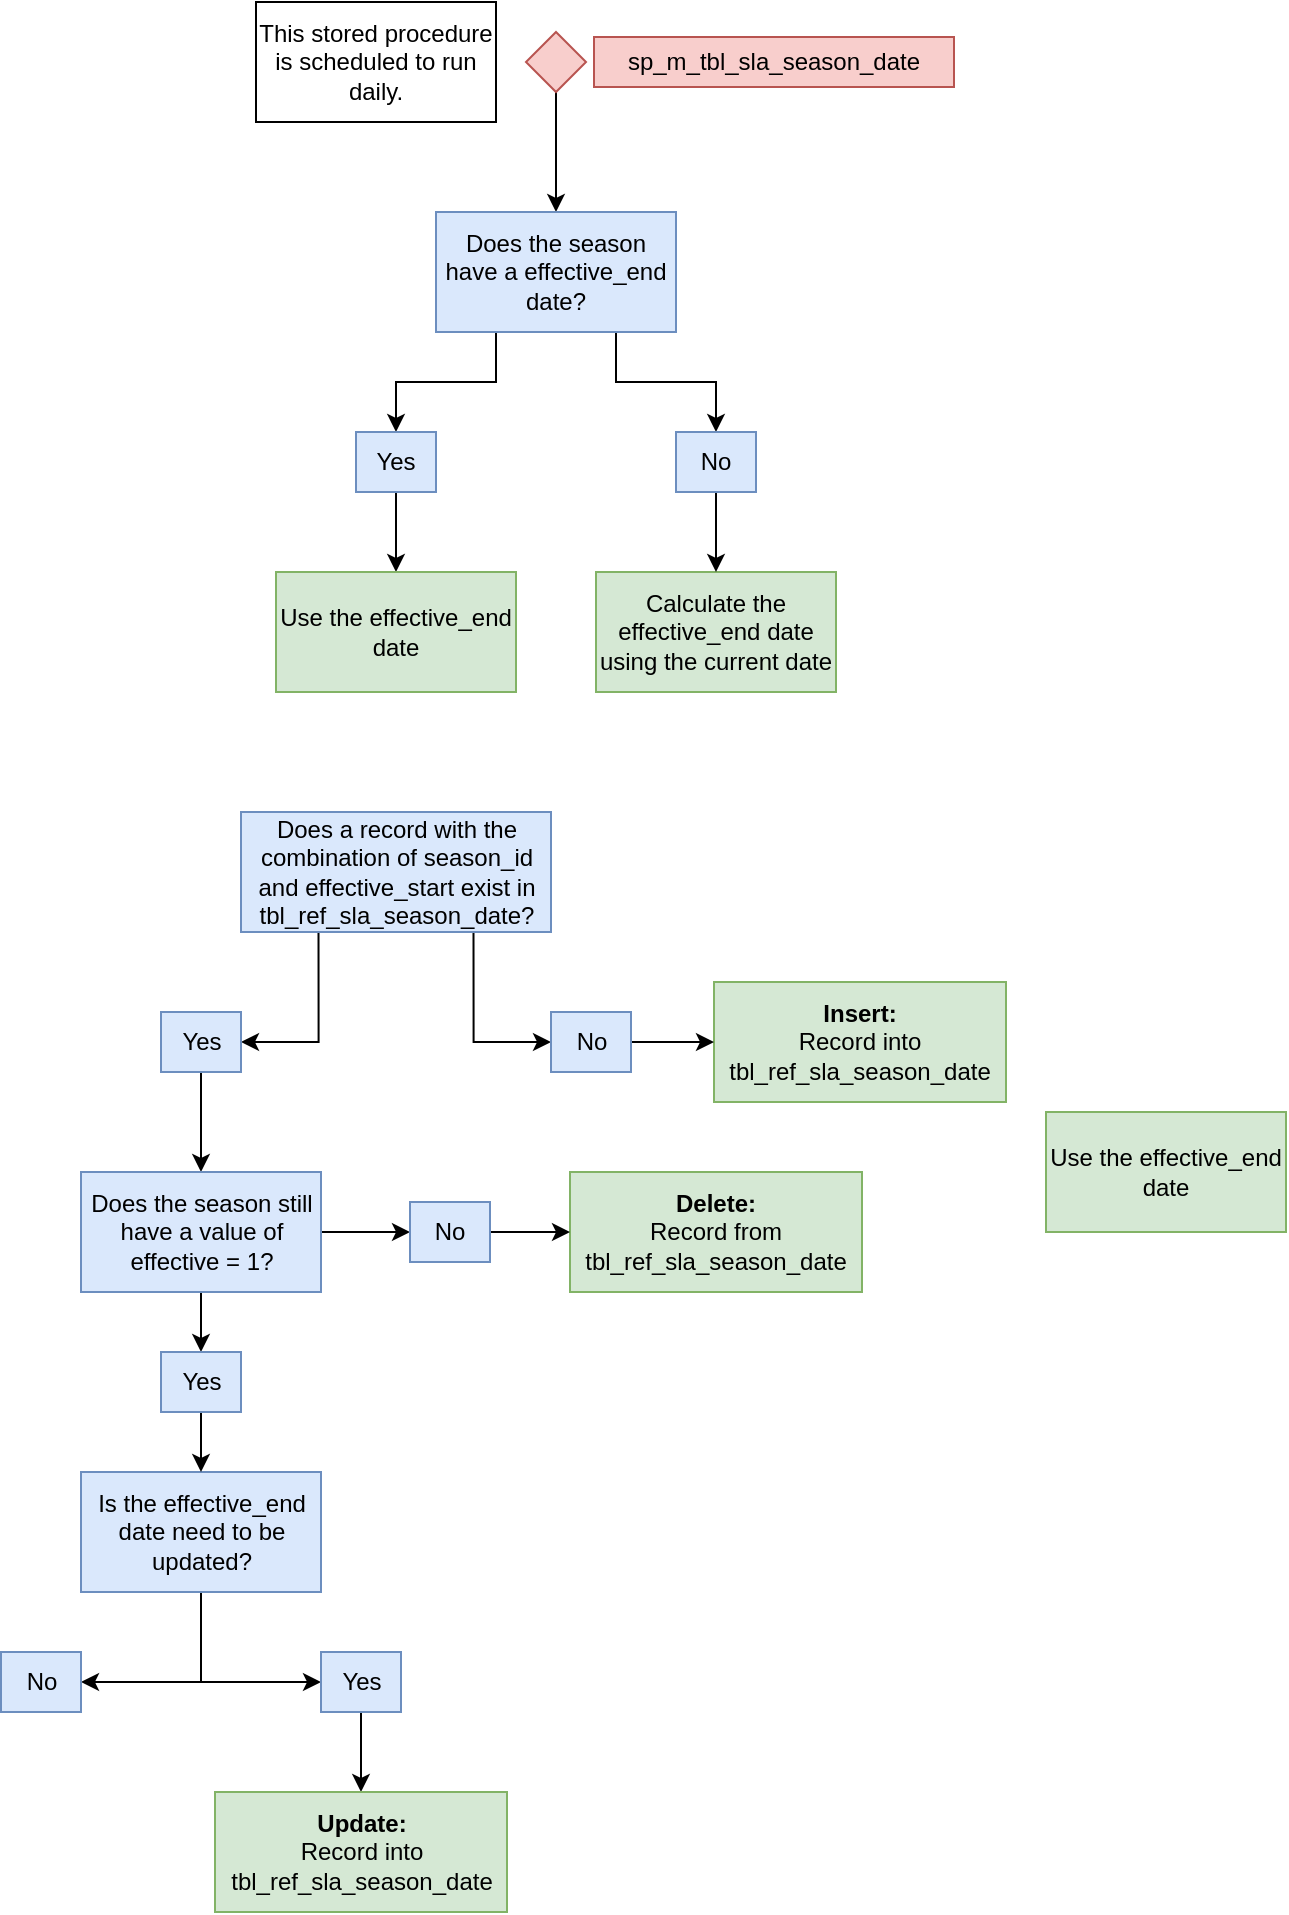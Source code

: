 <mxfile version="13.4.9" type="github">
  <diagram id="JurtI7rSHXeyfTPvLvUh" name="Page-1">
    <mxGraphModel dx="1422" dy="794" grid="1" gridSize="10" guides="1" tooltips="1" connect="1" arrows="1" fold="1" page="1" pageScale="1" pageWidth="850" pageHeight="1100" math="0" shadow="0">
      <root>
        <mxCell id="0" />
        <mxCell id="1" parent="0" />
        <mxCell id="GOEzXW9mrkfehJml5P1z-1" value="Calculate the effective_end date using the current date" style="rounded=0;whiteSpace=wrap;html=1;fillColor=#d5e8d4;strokeColor=#82b366;" vertex="1" parent="1">
          <mxGeometry x="365" y="430" width="120" height="60" as="geometry" />
        </mxCell>
        <mxCell id="GOEzXW9mrkfehJml5P1z-7" style="edgeStyle=orthogonalEdgeStyle;rounded=0;orthogonalLoop=1;jettySize=auto;html=1;exitX=0.5;exitY=1;exitDx=0;exitDy=0;entryX=0.5;entryY=0;entryDx=0;entryDy=0;" edge="1" parent="1" source="GOEzXW9mrkfehJml5P1z-3" target="GOEzXW9mrkfehJml5P1z-6">
          <mxGeometry relative="1" as="geometry" />
        </mxCell>
        <mxCell id="GOEzXW9mrkfehJml5P1z-3" value="" style="rhombus;whiteSpace=wrap;html=1;fillColor=#f8cecc;strokeColor=#b85450;" vertex="1" parent="1">
          <mxGeometry x="330" y="160" width="30" height="30" as="geometry" />
        </mxCell>
        <mxCell id="GOEzXW9mrkfehJml5P1z-5" value="sp_m_tbl_sla_season_date" style="rounded=0;whiteSpace=wrap;html=1;fillColor=#f8cecc;strokeColor=#b85450;" vertex="1" parent="1">
          <mxGeometry x="364" y="162.5" width="180" height="25" as="geometry" />
        </mxCell>
        <mxCell id="GOEzXW9mrkfehJml5P1z-10" style="edgeStyle=orthogonalEdgeStyle;rounded=0;orthogonalLoop=1;jettySize=auto;html=1;exitX=0.25;exitY=1;exitDx=0;exitDy=0;" edge="1" parent="1" source="GOEzXW9mrkfehJml5P1z-6" target="GOEzXW9mrkfehJml5P1z-8">
          <mxGeometry relative="1" as="geometry" />
        </mxCell>
        <mxCell id="GOEzXW9mrkfehJml5P1z-11" style="edgeStyle=orthogonalEdgeStyle;rounded=0;orthogonalLoop=1;jettySize=auto;html=1;exitX=0.75;exitY=1;exitDx=0;exitDy=0;entryX=0.5;entryY=0;entryDx=0;entryDy=0;" edge="1" parent="1" source="GOEzXW9mrkfehJml5P1z-6" target="GOEzXW9mrkfehJml5P1z-9">
          <mxGeometry relative="1" as="geometry" />
        </mxCell>
        <mxCell id="GOEzXW9mrkfehJml5P1z-6" value="Does the season have a effective_end date?" style="rounded=0;whiteSpace=wrap;html=1;fillColor=#dae8fc;strokeColor=#6c8ebf;" vertex="1" parent="1">
          <mxGeometry x="285" y="250" width="120" height="60" as="geometry" />
        </mxCell>
        <mxCell id="GOEzXW9mrkfehJml5P1z-14" style="edgeStyle=orthogonalEdgeStyle;rounded=0;orthogonalLoop=1;jettySize=auto;html=1;exitX=0.5;exitY=1;exitDx=0;exitDy=0;entryX=0.5;entryY=0;entryDx=0;entryDy=0;" edge="1" parent="1" source="GOEzXW9mrkfehJml5P1z-8" target="GOEzXW9mrkfehJml5P1z-12">
          <mxGeometry relative="1" as="geometry" />
        </mxCell>
        <mxCell id="GOEzXW9mrkfehJml5P1z-8" value="Yes" style="rounded=0;whiteSpace=wrap;html=1;fillColor=#dae8fc;strokeColor=#6c8ebf;" vertex="1" parent="1">
          <mxGeometry x="245" y="360" width="40" height="30" as="geometry" />
        </mxCell>
        <mxCell id="GOEzXW9mrkfehJml5P1z-13" style="edgeStyle=orthogonalEdgeStyle;rounded=0;orthogonalLoop=1;jettySize=auto;html=1;exitX=0.5;exitY=1;exitDx=0;exitDy=0;entryX=0.5;entryY=0;entryDx=0;entryDy=0;" edge="1" parent="1" source="GOEzXW9mrkfehJml5P1z-9" target="GOEzXW9mrkfehJml5P1z-1">
          <mxGeometry relative="1" as="geometry" />
        </mxCell>
        <mxCell id="GOEzXW9mrkfehJml5P1z-9" value="No" style="rounded=0;whiteSpace=wrap;html=1;fillColor=#dae8fc;strokeColor=#6c8ebf;" vertex="1" parent="1">
          <mxGeometry x="405" y="360" width="40" height="30" as="geometry" />
        </mxCell>
        <mxCell id="GOEzXW9mrkfehJml5P1z-12" value="Use the effective_end date" style="rounded=0;whiteSpace=wrap;html=1;fillColor=#d5e8d4;strokeColor=#82b366;" vertex="1" parent="1">
          <mxGeometry x="205" y="430" width="120" height="60" as="geometry" />
        </mxCell>
        <mxCell id="GOEzXW9mrkfehJml5P1z-15" value="This stored procedure is scheduled to run daily." style="rounded=0;whiteSpace=wrap;html=1;" vertex="1" parent="1">
          <mxGeometry x="195" y="145" width="120" height="60" as="geometry" />
        </mxCell>
        <mxCell id="GOEzXW9mrkfehJml5P1z-29" style="edgeStyle=orthogonalEdgeStyle;rounded=0;orthogonalLoop=1;jettySize=auto;html=1;exitX=0.5;exitY=1;exitDx=0;exitDy=0;entryX=1;entryY=0.5;entryDx=0;entryDy=0;" edge="1" parent="1" source="GOEzXW9mrkfehJml5P1z-16" target="GOEzXW9mrkfehJml5P1z-28">
          <mxGeometry relative="1" as="geometry" />
        </mxCell>
        <mxCell id="GOEzXW9mrkfehJml5P1z-30" style="edgeStyle=orthogonalEdgeStyle;rounded=0;orthogonalLoop=1;jettySize=auto;html=1;exitX=0.5;exitY=1;exitDx=0;exitDy=0;entryX=0;entryY=0.5;entryDx=0;entryDy=0;" edge="1" parent="1" source="GOEzXW9mrkfehJml5P1z-16" target="GOEzXW9mrkfehJml5P1z-27">
          <mxGeometry relative="1" as="geometry" />
        </mxCell>
        <mxCell id="GOEzXW9mrkfehJml5P1z-16" value="Is the effective_end date need to be updated?" style="rounded=0;whiteSpace=wrap;html=1;fillColor=#dae8fc;strokeColor=#6c8ebf;" vertex="1" parent="1">
          <mxGeometry x="107.5" y="880" width="120" height="60" as="geometry" />
        </mxCell>
        <mxCell id="GOEzXW9mrkfehJml5P1z-17" value="&lt;b&gt;Insert:&lt;/b&gt;&lt;br&gt;Record into tbl_ref_sla_season_date" style="rounded=0;whiteSpace=wrap;html=1;fillColor=#d5e8d4;strokeColor=#82b366;" vertex="1" parent="1">
          <mxGeometry x="424" y="635" width="146" height="60" as="geometry" />
        </mxCell>
        <mxCell id="GOEzXW9mrkfehJml5P1z-18" value="Use the effective_end date" style="rounded=0;whiteSpace=wrap;html=1;fillColor=#d5e8d4;strokeColor=#82b366;" vertex="1" parent="1">
          <mxGeometry x="590" y="700" width="120" height="60" as="geometry" />
        </mxCell>
        <mxCell id="GOEzXW9mrkfehJml5P1z-23" style="edgeStyle=orthogonalEdgeStyle;rounded=0;orthogonalLoop=1;jettySize=auto;html=1;exitX=0.25;exitY=1;exitDx=0;exitDy=0;entryX=1;entryY=0.5;entryDx=0;entryDy=0;" edge="1" parent="1" source="GOEzXW9mrkfehJml5P1z-19" target="GOEzXW9mrkfehJml5P1z-21">
          <mxGeometry relative="1" as="geometry" />
        </mxCell>
        <mxCell id="GOEzXW9mrkfehJml5P1z-25" style="edgeStyle=orthogonalEdgeStyle;rounded=0;orthogonalLoop=1;jettySize=auto;html=1;exitX=0.75;exitY=1;exitDx=0;exitDy=0;entryX=0;entryY=0.5;entryDx=0;entryDy=0;" edge="1" parent="1" source="GOEzXW9mrkfehJml5P1z-19" target="GOEzXW9mrkfehJml5P1z-22">
          <mxGeometry relative="1" as="geometry" />
        </mxCell>
        <mxCell id="GOEzXW9mrkfehJml5P1z-19" value="Does a record with the combination of season_id and effective_start exist in tbl_ref_sla_season_date?" style="rounded=0;whiteSpace=wrap;html=1;fillColor=#dae8fc;strokeColor=#6c8ebf;" vertex="1" parent="1">
          <mxGeometry x="187.5" y="550" width="155" height="60" as="geometry" />
        </mxCell>
        <mxCell id="GOEzXW9mrkfehJml5P1z-39" style="edgeStyle=orthogonalEdgeStyle;rounded=0;orthogonalLoop=1;jettySize=auto;html=1;exitX=0.5;exitY=1;exitDx=0;exitDy=0;" edge="1" parent="1" source="GOEzXW9mrkfehJml5P1z-21" target="GOEzXW9mrkfehJml5P1z-34">
          <mxGeometry relative="1" as="geometry" />
        </mxCell>
        <mxCell id="GOEzXW9mrkfehJml5P1z-21" value="Yes" style="rounded=0;whiteSpace=wrap;html=1;fillColor=#dae8fc;strokeColor=#6c8ebf;" vertex="1" parent="1">
          <mxGeometry x="147.5" y="650" width="40" height="30" as="geometry" />
        </mxCell>
        <mxCell id="GOEzXW9mrkfehJml5P1z-42" style="edgeStyle=orthogonalEdgeStyle;rounded=0;orthogonalLoop=1;jettySize=auto;html=1;exitX=1;exitY=0.5;exitDx=0;exitDy=0;" edge="1" parent="1" source="GOEzXW9mrkfehJml5P1z-22" target="GOEzXW9mrkfehJml5P1z-17">
          <mxGeometry relative="1" as="geometry" />
        </mxCell>
        <mxCell id="GOEzXW9mrkfehJml5P1z-22" value="No" style="rounded=0;whiteSpace=wrap;html=1;fillColor=#dae8fc;strokeColor=#6c8ebf;" vertex="1" parent="1">
          <mxGeometry x="342.5" y="650" width="40" height="30" as="geometry" />
        </mxCell>
        <mxCell id="GOEzXW9mrkfehJml5P1z-32" style="edgeStyle=orthogonalEdgeStyle;rounded=0;orthogonalLoop=1;jettySize=auto;html=1;exitX=0.5;exitY=1;exitDx=0;exitDy=0;" edge="1" parent="1" source="GOEzXW9mrkfehJml5P1z-27" target="GOEzXW9mrkfehJml5P1z-31">
          <mxGeometry relative="1" as="geometry" />
        </mxCell>
        <mxCell id="GOEzXW9mrkfehJml5P1z-27" value="Yes" style="rounded=0;whiteSpace=wrap;html=1;fillColor=#dae8fc;strokeColor=#6c8ebf;" vertex="1" parent="1">
          <mxGeometry x="227.5" y="970" width="40" height="30" as="geometry" />
        </mxCell>
        <mxCell id="GOEzXW9mrkfehJml5P1z-28" value="No" style="rounded=0;whiteSpace=wrap;html=1;fillColor=#dae8fc;strokeColor=#6c8ebf;" vertex="1" parent="1">
          <mxGeometry x="67.5" y="970" width="40" height="30" as="geometry" />
        </mxCell>
        <mxCell id="GOEzXW9mrkfehJml5P1z-31" value="&lt;b&gt;Update:&lt;/b&gt;&lt;br&gt;Record into tbl_ref_sla_season_date" style="rounded=0;whiteSpace=wrap;html=1;fillColor=#d5e8d4;strokeColor=#82b366;" vertex="1" parent="1">
          <mxGeometry x="174.5" y="1040" width="146" height="60" as="geometry" />
        </mxCell>
        <mxCell id="GOEzXW9mrkfehJml5P1z-33" value="&lt;b&gt;Delete:&lt;/b&gt;&lt;br&gt;Record from tbl_ref_sla_season_date" style="rounded=0;whiteSpace=wrap;html=1;fillColor=#d5e8d4;strokeColor=#82b366;" vertex="1" parent="1">
          <mxGeometry x="352" y="730" width="146" height="60" as="geometry" />
        </mxCell>
        <mxCell id="GOEzXW9mrkfehJml5P1z-36" style="edgeStyle=orthogonalEdgeStyle;rounded=0;orthogonalLoop=1;jettySize=auto;html=1;exitX=1;exitY=0.5;exitDx=0;exitDy=0;entryX=0;entryY=0.5;entryDx=0;entryDy=0;" edge="1" parent="1" source="GOEzXW9mrkfehJml5P1z-34" target="GOEzXW9mrkfehJml5P1z-35">
          <mxGeometry relative="1" as="geometry" />
        </mxCell>
        <mxCell id="GOEzXW9mrkfehJml5P1z-41" style="edgeStyle=orthogonalEdgeStyle;rounded=0;orthogonalLoop=1;jettySize=auto;html=1;exitX=0.5;exitY=1;exitDx=0;exitDy=0;entryX=0.5;entryY=0;entryDx=0;entryDy=0;" edge="1" parent="1" source="GOEzXW9mrkfehJml5P1z-34" target="GOEzXW9mrkfehJml5P1z-38">
          <mxGeometry relative="1" as="geometry" />
        </mxCell>
        <mxCell id="GOEzXW9mrkfehJml5P1z-34" value="Does the season still have a value of effective = 1?" style="rounded=0;whiteSpace=wrap;html=1;fillColor=#dae8fc;strokeColor=#6c8ebf;" vertex="1" parent="1">
          <mxGeometry x="107.5" y="730" width="120" height="60" as="geometry" />
        </mxCell>
        <mxCell id="GOEzXW9mrkfehJml5P1z-37" style="edgeStyle=orthogonalEdgeStyle;rounded=0;orthogonalLoop=1;jettySize=auto;html=1;exitX=1;exitY=0.5;exitDx=0;exitDy=0;" edge="1" parent="1" source="GOEzXW9mrkfehJml5P1z-35" target="GOEzXW9mrkfehJml5P1z-33">
          <mxGeometry relative="1" as="geometry" />
        </mxCell>
        <mxCell id="GOEzXW9mrkfehJml5P1z-35" value="No" style="rounded=0;whiteSpace=wrap;html=1;fillColor=#dae8fc;strokeColor=#6c8ebf;" vertex="1" parent="1">
          <mxGeometry x="272" y="745" width="40" height="30" as="geometry" />
        </mxCell>
        <mxCell id="GOEzXW9mrkfehJml5P1z-43" style="edgeStyle=orthogonalEdgeStyle;rounded=0;orthogonalLoop=1;jettySize=auto;html=1;exitX=0.5;exitY=1;exitDx=0;exitDy=0;entryX=0.5;entryY=0;entryDx=0;entryDy=0;" edge="1" parent="1" source="GOEzXW9mrkfehJml5P1z-38" target="GOEzXW9mrkfehJml5P1z-16">
          <mxGeometry relative="1" as="geometry" />
        </mxCell>
        <mxCell id="GOEzXW9mrkfehJml5P1z-38" value="Yes" style="rounded=0;whiteSpace=wrap;html=1;fillColor=#dae8fc;strokeColor=#6c8ebf;" vertex="1" parent="1">
          <mxGeometry x="147.5" y="820" width="40" height="30" as="geometry" />
        </mxCell>
      </root>
    </mxGraphModel>
  </diagram>
</mxfile>
